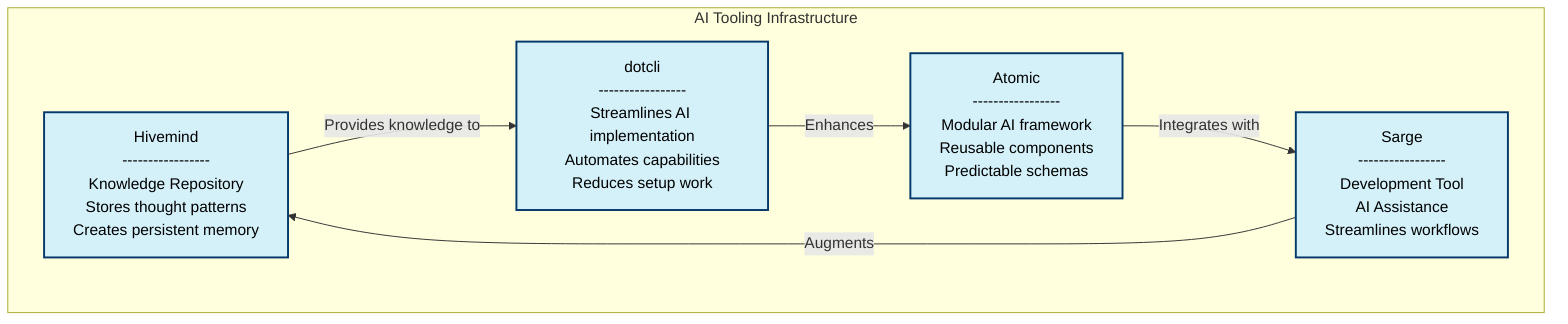 flowchart TD
    subgraph "AI Tooling Infrastructure"
        HM["Hivemind\n-----------------\nKnowledge Repository\nStores thought patterns\nCreates persistent memory"]
        
        DC["dotcli\n-----------------\nStreamlines AI implementation\nAutomates capabilities\nReduces setup work"]
        
        AT["Atomic\n-----------------\nModular AI framework\nReusable components\nPredictable schemas"]
        
        SG["Sarge\n-----------------\nDevelopment Tool\nAI Assistance\nStreamlines workflows"]
    end
    
    HM -->|"Provides knowledge to"| DC
    DC -->|"Enhances"| AT
    AT -->|"Integrates with"| SG
    SG -->|"Augments"| HM
    
    classDef tooling fill:#d4f1f9,stroke:#05386B,stroke-width:2px,color:black
    
    class HM,DC,AT,SG tooling
